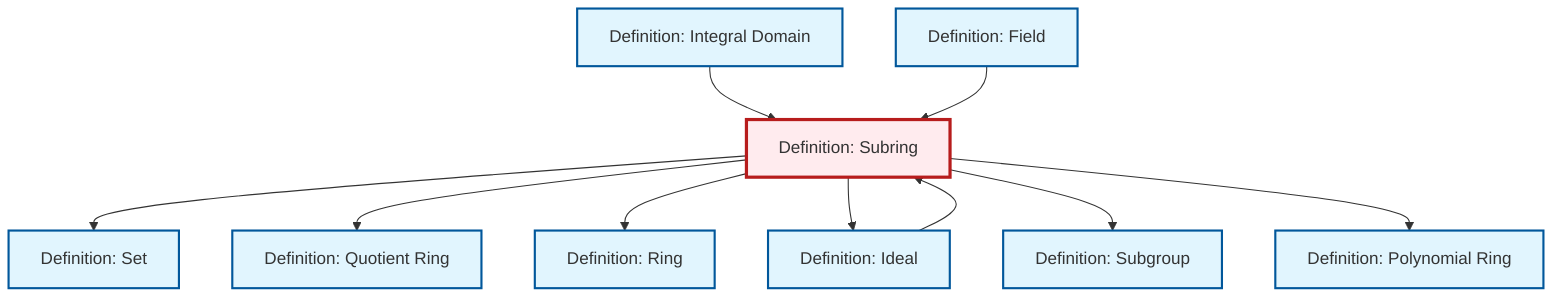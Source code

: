 graph TD
    classDef definition fill:#e1f5fe,stroke:#01579b,stroke-width:2px
    classDef theorem fill:#f3e5f5,stroke:#4a148c,stroke-width:2px
    classDef axiom fill:#fff3e0,stroke:#e65100,stroke-width:2px
    classDef example fill:#e8f5e9,stroke:#1b5e20,stroke-width:2px
    classDef current fill:#ffebee,stroke:#b71c1c,stroke-width:3px
    def-integral-domain["Definition: Integral Domain"]:::definition
    def-set["Definition: Set"]:::definition
    def-field["Definition: Field"]:::definition
    def-quotient-ring["Definition: Quotient Ring"]:::definition
    def-ideal["Definition: Ideal"]:::definition
    def-polynomial-ring["Definition: Polynomial Ring"]:::definition
    def-subgroup["Definition: Subgroup"]:::definition
    def-ring["Definition: Ring"]:::definition
    def-subring["Definition: Subring"]:::definition
    def-integral-domain --> def-subring
    def-subring --> def-set
    def-subring --> def-quotient-ring
    def-field --> def-subring
    def-subring --> def-ring
    def-subring --> def-ideal
    def-subring --> def-subgroup
    def-ideal --> def-subring
    def-subring --> def-polynomial-ring
    class def-subring current